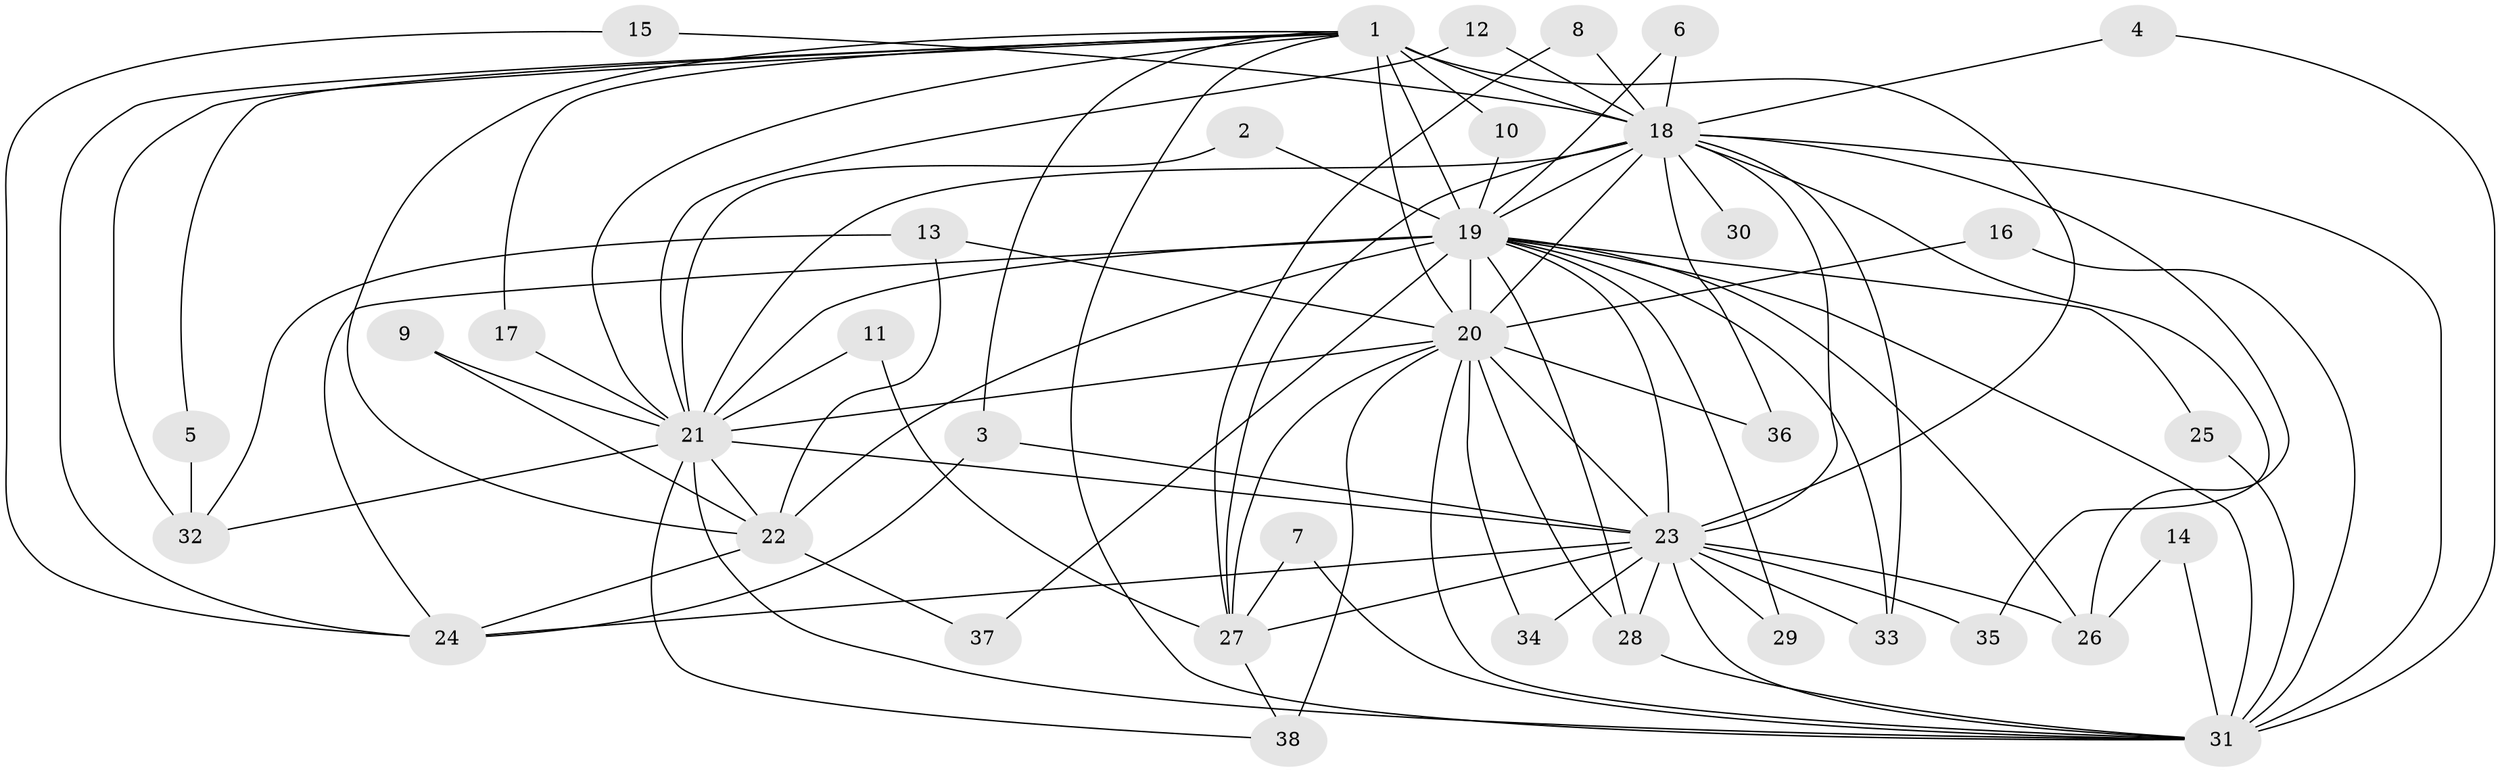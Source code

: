 // original degree distribution, {9: 0.014084507042253521, 17: 0.028169014084507043, 20: 0.028169014084507043, 26: 0.014084507042253521, 23: 0.014084507042253521, 25: 0.014084507042253521, 10: 0.014084507042253521, 13: 0.014084507042253521, 2: 0.6056338028169014, 3: 0.15492957746478872, 5: 0.028169014084507043, 6: 0.014084507042253521, 7: 0.014084507042253521, 4: 0.04225352112676056}
// Generated by graph-tools (version 1.1) at 2025/25/03/09/25 03:25:37]
// undirected, 38 vertices, 93 edges
graph export_dot {
graph [start="1"]
  node [color=gray90,style=filled];
  1;
  2;
  3;
  4;
  5;
  6;
  7;
  8;
  9;
  10;
  11;
  12;
  13;
  14;
  15;
  16;
  17;
  18;
  19;
  20;
  21;
  22;
  23;
  24;
  25;
  26;
  27;
  28;
  29;
  30;
  31;
  32;
  33;
  34;
  35;
  36;
  37;
  38;
  1 -- 3 [weight=1.0];
  1 -- 5 [weight=1.0];
  1 -- 10 [weight=1.0];
  1 -- 17 [weight=1.0];
  1 -- 18 [weight=4.0];
  1 -- 19 [weight=6.0];
  1 -- 20 [weight=3.0];
  1 -- 21 [weight=3.0];
  1 -- 22 [weight=1.0];
  1 -- 23 [weight=3.0];
  1 -- 24 [weight=1.0];
  1 -- 31 [weight=3.0];
  1 -- 32 [weight=2.0];
  2 -- 19 [weight=1.0];
  2 -- 21 [weight=1.0];
  3 -- 23 [weight=1.0];
  3 -- 24 [weight=1.0];
  4 -- 18 [weight=1.0];
  4 -- 31 [weight=1.0];
  5 -- 32 [weight=1.0];
  6 -- 18 [weight=1.0];
  6 -- 19 [weight=1.0];
  7 -- 27 [weight=1.0];
  7 -- 31 [weight=1.0];
  8 -- 18 [weight=1.0];
  8 -- 27 [weight=1.0];
  9 -- 21 [weight=1.0];
  9 -- 22 [weight=1.0];
  10 -- 19 [weight=1.0];
  11 -- 21 [weight=1.0];
  11 -- 27 [weight=1.0];
  12 -- 18 [weight=1.0];
  12 -- 21 [weight=1.0];
  13 -- 20 [weight=1.0];
  13 -- 22 [weight=1.0];
  13 -- 32 [weight=1.0];
  14 -- 26 [weight=1.0];
  14 -- 31 [weight=1.0];
  15 -- 18 [weight=1.0];
  15 -- 24 [weight=1.0];
  16 -- 20 [weight=1.0];
  16 -- 31 [weight=1.0];
  17 -- 21 [weight=2.0];
  18 -- 19 [weight=2.0];
  18 -- 20 [weight=2.0];
  18 -- 21 [weight=1.0];
  18 -- 23 [weight=1.0];
  18 -- 26 [weight=1.0];
  18 -- 27 [weight=1.0];
  18 -- 30 [weight=1.0];
  18 -- 31 [weight=3.0];
  18 -- 33 [weight=1.0];
  18 -- 35 [weight=1.0];
  18 -- 36 [weight=1.0];
  19 -- 20 [weight=3.0];
  19 -- 21 [weight=2.0];
  19 -- 22 [weight=1.0];
  19 -- 23 [weight=2.0];
  19 -- 24 [weight=1.0];
  19 -- 25 [weight=1.0];
  19 -- 26 [weight=1.0];
  19 -- 28 [weight=1.0];
  19 -- 29 [weight=1.0];
  19 -- 31 [weight=3.0];
  19 -- 33 [weight=2.0];
  19 -- 37 [weight=2.0];
  20 -- 21 [weight=2.0];
  20 -- 23 [weight=4.0];
  20 -- 27 [weight=1.0];
  20 -- 28 [weight=1.0];
  20 -- 31 [weight=1.0];
  20 -- 34 [weight=1.0];
  20 -- 36 [weight=1.0];
  20 -- 38 [weight=2.0];
  21 -- 22 [weight=1.0];
  21 -- 23 [weight=2.0];
  21 -- 31 [weight=1.0];
  21 -- 32 [weight=1.0];
  21 -- 38 [weight=1.0];
  22 -- 24 [weight=1.0];
  22 -- 37 [weight=1.0];
  23 -- 24 [weight=1.0];
  23 -- 26 [weight=2.0];
  23 -- 27 [weight=2.0];
  23 -- 28 [weight=1.0];
  23 -- 29 [weight=1.0];
  23 -- 31 [weight=1.0];
  23 -- 33 [weight=1.0];
  23 -- 34 [weight=1.0];
  23 -- 35 [weight=1.0];
  25 -- 31 [weight=1.0];
  27 -- 38 [weight=1.0];
  28 -- 31 [weight=1.0];
}
